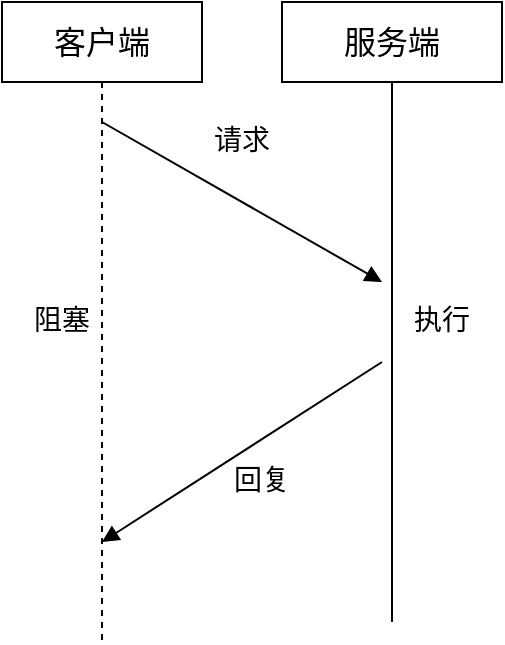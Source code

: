 <mxfile version="14.5.1" type="device"><diagram id="2FJ-StM7HV907S-YPgg0" name="Page-1"><mxGraphModel dx="942" dy="739" grid="1" gridSize="10" guides="1" tooltips="1" connect="1" arrows="1" fold="1" page="1" pageScale="1" pageWidth="850" pageHeight="1100" math="0" shadow="0"><root><mxCell id="0"/><mxCell id="1" parent="0"/><mxCell id="8NtCtRqA5uAp5Og6UtHP-1" value="&lt;font face=&quot;simsun&quot; style=&quot;font-size: 16px&quot;&gt;客户端&lt;/font&gt;" style="shape=umlLifeline;perimeter=lifelinePerimeter;whiteSpace=wrap;html=1;container=1;collapsible=0;recursiveResize=0;outlineConnect=0;" vertex="1" parent="1"><mxGeometry x="220" y="130" width="100" height="320" as="geometry"/></mxCell><mxCell id="8NtCtRqA5uAp5Og6UtHP-4" value="" style="html=1;verticalAlign=bottom;labelBackgroundColor=none;endArrow=block;endFill=1;" edge="1" parent="8NtCtRqA5uAp5Og6UtHP-1"><mxGeometry width="160" relative="1" as="geometry"><mxPoint x="50" y="60" as="sourcePoint"/><mxPoint x="190" y="140" as="targetPoint"/></mxGeometry></mxCell><mxCell id="8NtCtRqA5uAp5Og6UtHP-2" value="&lt;font face=&quot;simsun&quot; style=&quot;font-size: 16px&quot;&gt;服务端&lt;/font&gt;" style="shape=umlLifeline;perimeter=lifelinePerimeter;whiteSpace=wrap;html=1;container=1;collapsible=0;recursiveResize=0;outlineConnect=0;lifelineDashed=0;" vertex="1" parent="1"><mxGeometry x="360" y="130" width="110" height="310" as="geometry"/></mxCell><mxCell id="8NtCtRqA5uAp5Og6UtHP-11" value="&lt;font face=&quot;simsun&quot; style=&quot;font-size: 14px&quot;&gt;执行&lt;/font&gt;" style="text;html=1;strokeColor=none;fillColor=none;align=center;verticalAlign=middle;whiteSpace=wrap;rounded=0;" vertex="1" parent="8NtCtRqA5uAp5Og6UtHP-2"><mxGeometry x="60" y="150" width="40" height="20" as="geometry"/></mxCell><mxCell id="8NtCtRqA5uAp5Og6UtHP-5" value="" style="html=1;verticalAlign=bottom;labelBackgroundColor=none;endArrow=block;endFill=1;" edge="1" parent="1"><mxGeometry width="160" relative="1" as="geometry"><mxPoint x="410" y="310" as="sourcePoint"/><mxPoint x="270" y="400" as="targetPoint"/></mxGeometry></mxCell><mxCell id="8NtCtRqA5uAp5Og6UtHP-6" value="&lt;font face=&quot;simsun&quot; style=&quot;font-size: 14px&quot;&gt;请求&lt;/font&gt;" style="text;html=1;strokeColor=none;fillColor=none;align=center;verticalAlign=middle;whiteSpace=wrap;rounded=0;" vertex="1" parent="1"><mxGeometry x="320" y="190" width="40" height="20" as="geometry"/></mxCell><mxCell id="8NtCtRqA5uAp5Og6UtHP-9" value="&lt;font face=&quot;simsun&quot; style=&quot;font-size: 14px&quot;&gt;回复&lt;/font&gt;" style="text;html=1;strokeColor=none;fillColor=none;align=center;verticalAlign=middle;whiteSpace=wrap;rounded=0;" vertex="1" parent="1"><mxGeometry x="330" y="360" width="40" height="20" as="geometry"/></mxCell><mxCell id="8NtCtRqA5uAp5Og6UtHP-10" value="&lt;font face=&quot;simsun&quot; style=&quot;font-size: 14px&quot;&gt;阻塞&lt;/font&gt;" style="text;html=1;strokeColor=none;fillColor=none;align=center;verticalAlign=middle;whiteSpace=wrap;rounded=0;" vertex="1" parent="1"><mxGeometry x="230" y="280" width="40" height="20" as="geometry"/></mxCell></root></mxGraphModel></diagram></mxfile>